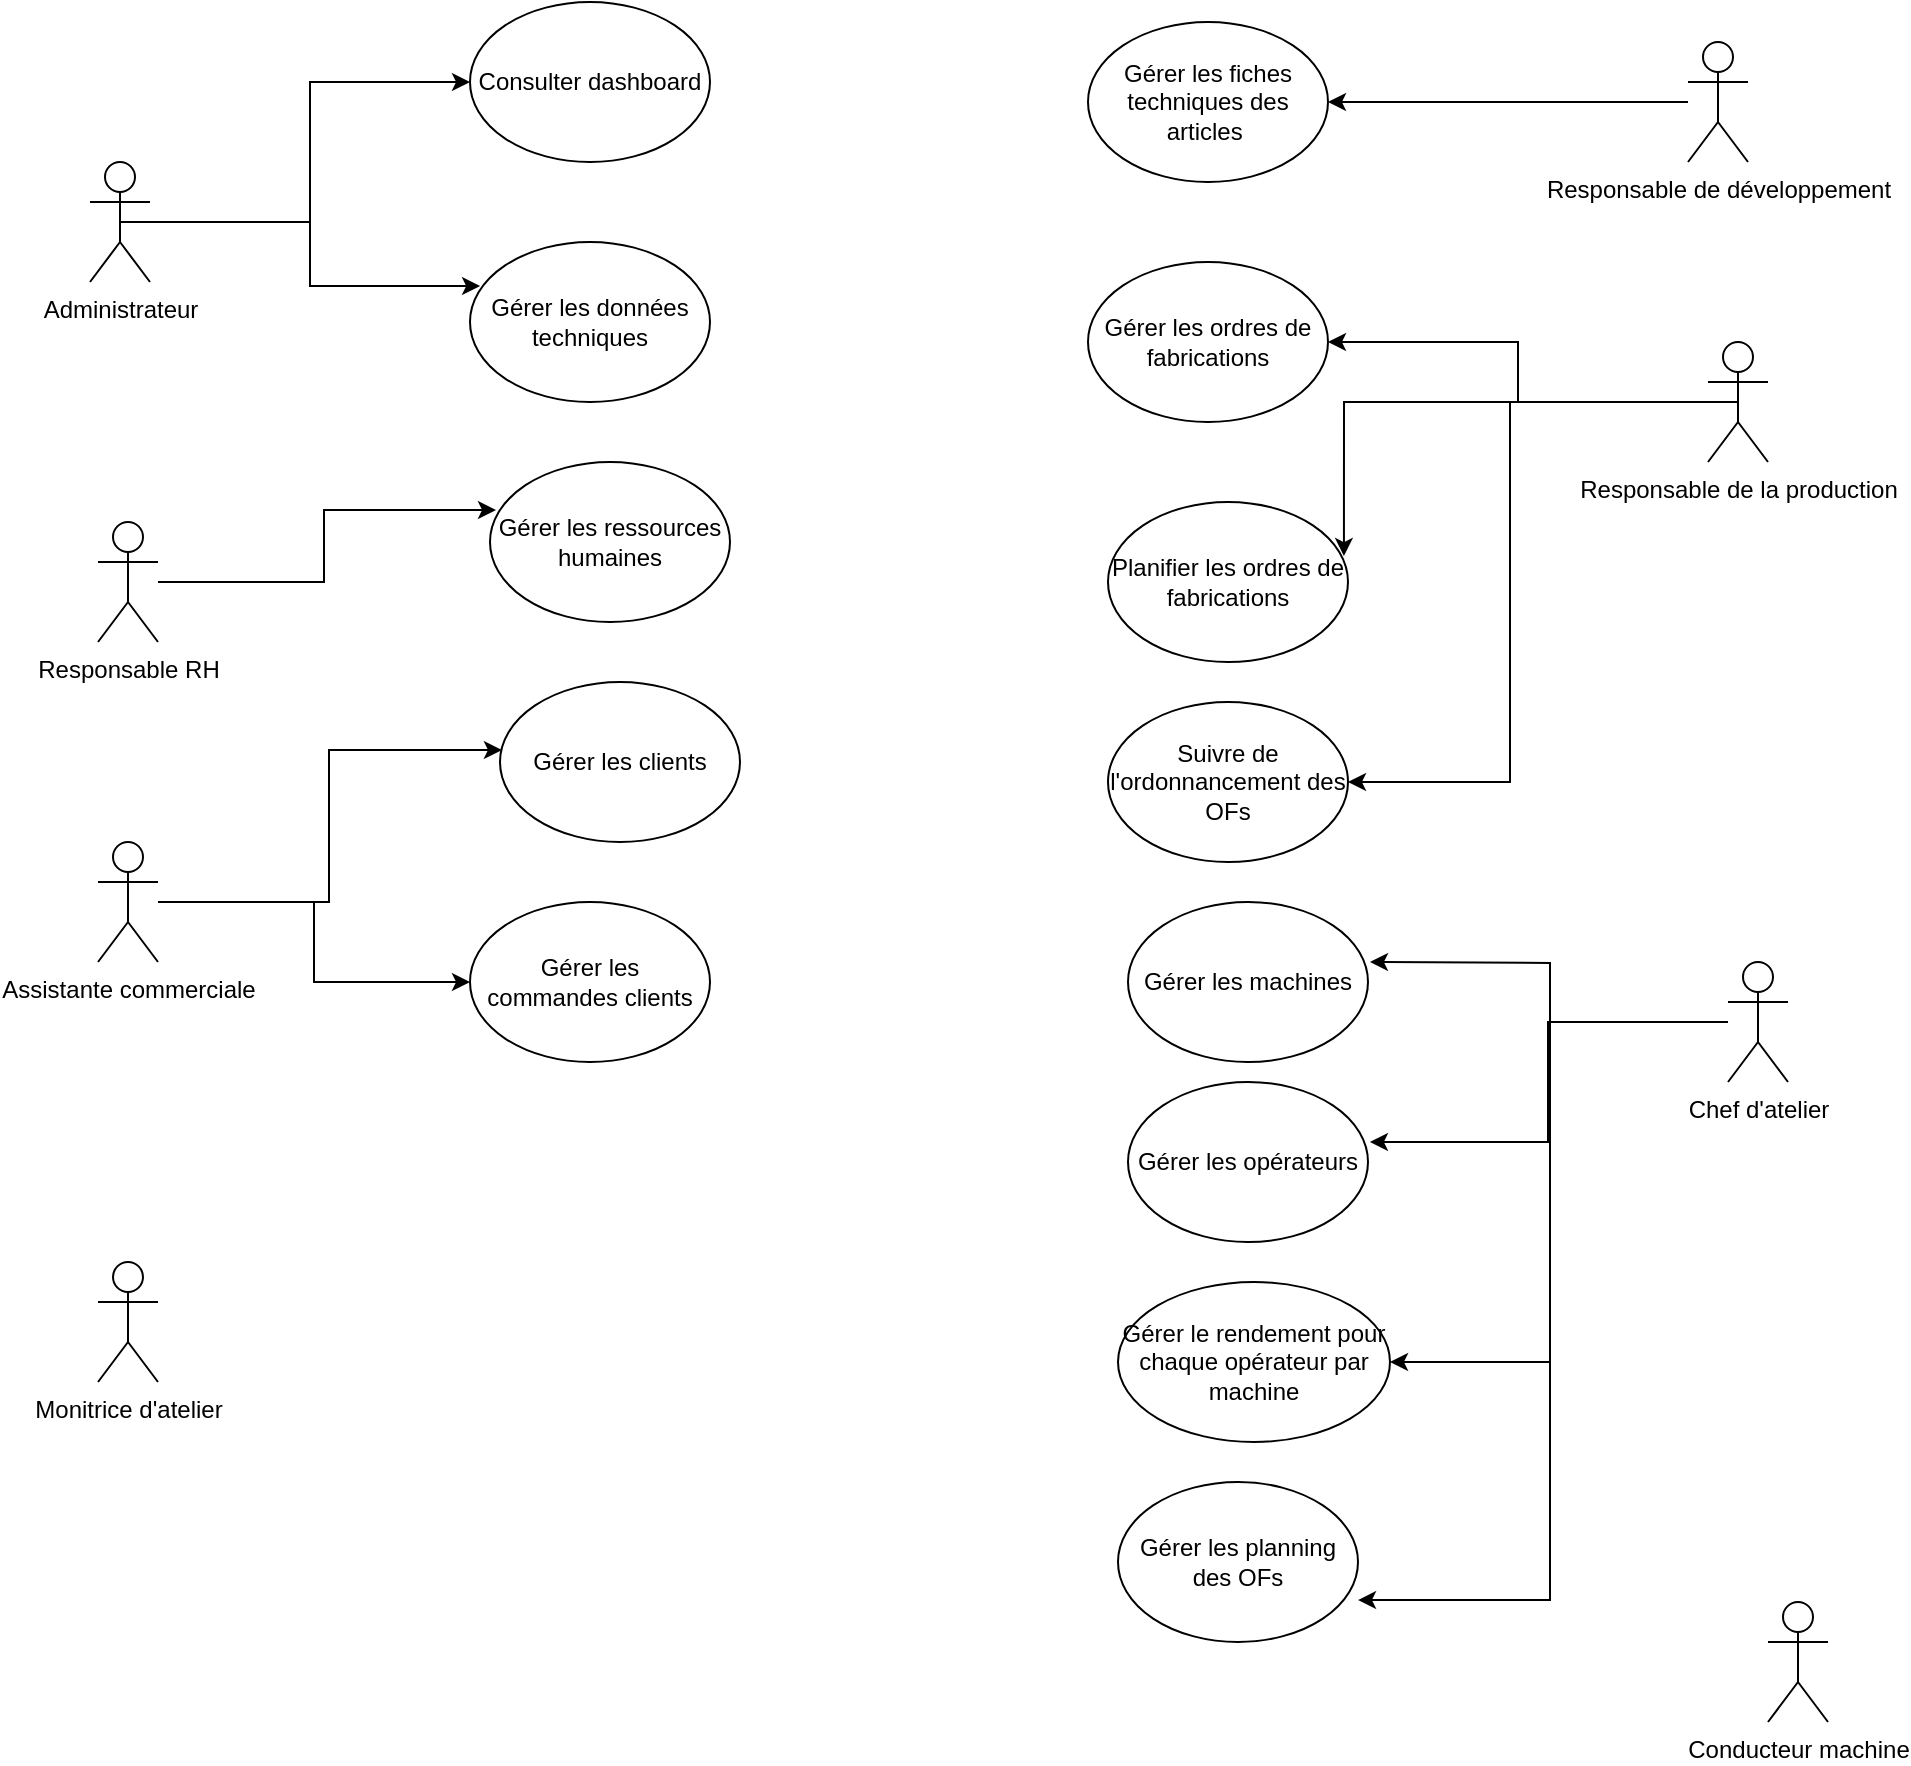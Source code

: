<mxfile version="20.3.7" type="gitlab">
  <diagram id="R2lEEEUBdFMjLlhIrx00" name="Page-1">
    <mxGraphModel dx="1422" dy="1902" grid="1" gridSize="10" guides="1" tooltips="1" connect="1" arrows="1" fold="1" page="1" pageScale="1" pageWidth="850" pageHeight="1100" math="0" shadow="0" extFonts="Permanent Marker^https://fonts.googleapis.com/css?family=Permanent+Marker">
      <root>
        <mxCell id="0" />
        <mxCell id="1" parent="0" />
        <mxCell id="FwX2CeR1oTPyir31EzKj-26" style="edgeStyle=orthogonalEdgeStyle;rounded=0;orthogonalLoop=1;jettySize=auto;html=1;entryX=0.025;entryY=0.3;entryDx=0;entryDy=0;entryPerimeter=0;" edge="1" parent="1" source="FwX2CeR1oTPyir31EzKj-1" target="FwX2CeR1oTPyir31EzKj-17">
          <mxGeometry relative="1" as="geometry" />
        </mxCell>
        <mxCell id="FwX2CeR1oTPyir31EzKj-1" value="Responsable RH" style="shape=umlActor;verticalLabelPosition=bottom;verticalAlign=top;html=1;outlineConnect=0;" vertex="1" parent="1">
          <mxGeometry x="104" y="60" width="30" height="60" as="geometry" />
        </mxCell>
        <mxCell id="FwX2CeR1oTPyir31EzKj-27" style="edgeStyle=orthogonalEdgeStyle;rounded=0;orthogonalLoop=1;jettySize=auto;html=1;entryX=0.008;entryY=0.425;entryDx=0;entryDy=0;entryPerimeter=0;" edge="1" parent="1" source="FwX2CeR1oTPyir31EzKj-3" target="FwX2CeR1oTPyir31EzKj-18">
          <mxGeometry relative="1" as="geometry" />
        </mxCell>
        <mxCell id="FwX2CeR1oTPyir31EzKj-28" style="edgeStyle=orthogonalEdgeStyle;rounded=0;orthogonalLoop=1;jettySize=auto;html=1;entryX=0;entryY=0.5;entryDx=0;entryDy=0;" edge="1" parent="1" source="FwX2CeR1oTPyir31EzKj-3" target="FwX2CeR1oTPyir31EzKj-19">
          <mxGeometry relative="1" as="geometry" />
        </mxCell>
        <mxCell id="FwX2CeR1oTPyir31EzKj-3" value="Assistante commerciale" style="shape=umlActor;verticalLabelPosition=bottom;verticalAlign=top;html=1;outlineConnect=0;" vertex="1" parent="1">
          <mxGeometry x="104" y="220" width="30" height="60" as="geometry" />
        </mxCell>
        <mxCell id="FwX2CeR1oTPyir31EzKj-29" style="edgeStyle=orthogonalEdgeStyle;rounded=0;orthogonalLoop=1;jettySize=auto;html=1;" edge="1" parent="1" source="FwX2CeR1oTPyir31EzKj-4" target="FwX2CeR1oTPyir31EzKj-20">
          <mxGeometry relative="1" as="geometry" />
        </mxCell>
        <mxCell id="FwX2CeR1oTPyir31EzKj-4" value="Responsable de développement" style="shape=umlActor;verticalLabelPosition=bottom;verticalAlign=top;html=1;outlineConnect=0;" vertex="1" parent="1">
          <mxGeometry x="899" y="-180" width="30" height="60" as="geometry" />
        </mxCell>
        <mxCell id="FwX2CeR1oTPyir31EzKj-33" style="edgeStyle=orthogonalEdgeStyle;rounded=0;orthogonalLoop=1;jettySize=auto;html=1;exitX=0.5;exitY=0.5;exitDx=0;exitDy=0;exitPerimeter=0;entryX=1;entryY=0.5;entryDx=0;entryDy=0;" edge="1" parent="1" source="FwX2CeR1oTPyir31EzKj-5" target="FwX2CeR1oTPyir31EzKj-21">
          <mxGeometry relative="1" as="geometry" />
        </mxCell>
        <mxCell id="FwX2CeR1oTPyir31EzKj-34" style="edgeStyle=orthogonalEdgeStyle;rounded=0;orthogonalLoop=1;jettySize=auto;html=1;entryX=0.983;entryY=0.338;entryDx=0;entryDy=0;entryPerimeter=0;" edge="1" parent="1" source="FwX2CeR1oTPyir31EzKj-5" target="FwX2CeR1oTPyir31EzKj-22">
          <mxGeometry relative="1" as="geometry" />
        </mxCell>
        <mxCell id="FwX2CeR1oTPyir31EzKj-35" style="edgeStyle=orthogonalEdgeStyle;rounded=0;orthogonalLoop=1;jettySize=auto;html=1;entryX=1;entryY=0.5;entryDx=0;entryDy=0;" edge="1" parent="1" source="FwX2CeR1oTPyir31EzKj-5" target="FwX2CeR1oTPyir31EzKj-23">
          <mxGeometry relative="1" as="geometry">
            <Array as="points">
              <mxPoint x="810" />
              <mxPoint x="810" y="190" />
            </Array>
          </mxGeometry>
        </mxCell>
        <mxCell id="FwX2CeR1oTPyir31EzKj-5" value="Responsable de la production" style="shape=umlActor;verticalLabelPosition=bottom;verticalAlign=top;html=1;outlineConnect=0;" vertex="1" parent="1">
          <mxGeometry x="909" y="-30" width="30" height="60" as="geometry" />
        </mxCell>
        <mxCell id="FwX2CeR1oTPyir31EzKj-40" style="edgeStyle=orthogonalEdgeStyle;rounded=0;orthogonalLoop=1;jettySize=auto;html=1;" edge="1" parent="1" source="FwX2CeR1oTPyir31EzKj-6">
          <mxGeometry relative="1" as="geometry">
            <mxPoint x="740" y="280" as="targetPoint" />
          </mxGeometry>
        </mxCell>
        <mxCell id="FwX2CeR1oTPyir31EzKj-41" style="edgeStyle=orthogonalEdgeStyle;rounded=0;orthogonalLoop=1;jettySize=auto;html=1;entryX=1.008;entryY=0.375;entryDx=0;entryDy=0;entryPerimeter=0;" edge="1" parent="1" source="FwX2CeR1oTPyir31EzKj-6" target="FwX2CeR1oTPyir31EzKj-38">
          <mxGeometry relative="1" as="geometry" />
        </mxCell>
        <mxCell id="FwX2CeR1oTPyir31EzKj-42" style="edgeStyle=orthogonalEdgeStyle;rounded=0;orthogonalLoop=1;jettySize=auto;html=1;entryX=1;entryY=0.5;entryDx=0;entryDy=0;" edge="1" parent="1" source="FwX2CeR1oTPyir31EzKj-6" target="FwX2CeR1oTPyir31EzKj-39">
          <mxGeometry relative="1" as="geometry">
            <Array as="points">
              <mxPoint x="830" y="310" />
              <mxPoint x="830" y="480" />
            </Array>
          </mxGeometry>
        </mxCell>
        <mxCell id="FwX2CeR1oTPyir31EzKj-44" style="edgeStyle=orthogonalEdgeStyle;rounded=0;orthogonalLoop=1;jettySize=auto;html=1;entryX=1;entryY=0.738;entryDx=0;entryDy=0;entryPerimeter=0;" edge="1" parent="1" source="FwX2CeR1oTPyir31EzKj-6" target="FwX2CeR1oTPyir31EzKj-37">
          <mxGeometry relative="1" as="geometry">
            <Array as="points">
              <mxPoint x="830" y="310" />
              <mxPoint x="830" y="599" />
            </Array>
          </mxGeometry>
        </mxCell>
        <mxCell id="FwX2CeR1oTPyir31EzKj-6" value="Chef d&#39;atelier" style="shape=umlActor;verticalLabelPosition=bottom;verticalAlign=top;html=1;outlineConnect=0;" vertex="1" parent="1">
          <mxGeometry x="919" y="280" width="30" height="60" as="geometry" />
        </mxCell>
        <mxCell id="FwX2CeR1oTPyir31EzKj-7" value="Conducteur machine" style="shape=umlActor;verticalLabelPosition=bottom;verticalAlign=top;html=1;outlineConnect=0;" vertex="1" parent="1">
          <mxGeometry x="939" y="600" width="30" height="60" as="geometry" />
        </mxCell>
        <mxCell id="FwX2CeR1oTPyir31EzKj-8" value="Monitrice d&#39;atelier" style="shape=umlActor;verticalLabelPosition=bottom;verticalAlign=top;html=1;outlineConnect=0;" vertex="1" parent="1">
          <mxGeometry x="104" y="430" width="30" height="60" as="geometry" />
        </mxCell>
        <mxCell id="FwX2CeR1oTPyir31EzKj-14" value="Consulter dashboard" style="ellipse;whiteSpace=wrap;html=1;" vertex="1" parent="1">
          <mxGeometry x="290" y="-200" width="120" height="80" as="geometry" />
        </mxCell>
        <mxCell id="FwX2CeR1oTPyir31EzKj-24" style="edgeStyle=orthogonalEdgeStyle;rounded=0;orthogonalLoop=1;jettySize=auto;html=1;exitX=0.5;exitY=0.5;exitDx=0;exitDy=0;exitPerimeter=0;entryX=0;entryY=0.5;entryDx=0;entryDy=0;" edge="1" parent="1" source="FwX2CeR1oTPyir31EzKj-15" target="FwX2CeR1oTPyir31EzKj-14">
          <mxGeometry relative="1" as="geometry" />
        </mxCell>
        <mxCell id="FwX2CeR1oTPyir31EzKj-25" style="edgeStyle=orthogonalEdgeStyle;rounded=0;orthogonalLoop=1;jettySize=auto;html=1;entryX=0.042;entryY=0.275;entryDx=0;entryDy=0;entryPerimeter=0;" edge="1" parent="1" source="FwX2CeR1oTPyir31EzKj-15" target="FwX2CeR1oTPyir31EzKj-16">
          <mxGeometry relative="1" as="geometry" />
        </mxCell>
        <mxCell id="FwX2CeR1oTPyir31EzKj-15" value="Administrateur" style="shape=umlActor;verticalLabelPosition=bottom;verticalAlign=top;html=1;outlineConnect=0;" vertex="1" parent="1">
          <mxGeometry x="100" y="-120" width="30" height="60" as="geometry" />
        </mxCell>
        <mxCell id="FwX2CeR1oTPyir31EzKj-16" value="Gérer les données techniques" style="ellipse;whiteSpace=wrap;html=1;" vertex="1" parent="1">
          <mxGeometry x="290" y="-80" width="120" height="80" as="geometry" />
        </mxCell>
        <mxCell id="FwX2CeR1oTPyir31EzKj-17" value="Gérer les ressources humaines" style="ellipse;whiteSpace=wrap;html=1;" vertex="1" parent="1">
          <mxGeometry x="300" y="30" width="120" height="80" as="geometry" />
        </mxCell>
        <mxCell id="FwX2CeR1oTPyir31EzKj-18" value="Gérer les clients" style="ellipse;whiteSpace=wrap;html=1;" vertex="1" parent="1">
          <mxGeometry x="305" y="140" width="120" height="80" as="geometry" />
        </mxCell>
        <mxCell id="FwX2CeR1oTPyir31EzKj-19" value="Gérer les commandes clients" style="ellipse;whiteSpace=wrap;html=1;" vertex="1" parent="1">
          <mxGeometry x="290" y="250" width="120" height="80" as="geometry" />
        </mxCell>
        <mxCell id="FwX2CeR1oTPyir31EzKj-20" value="Gérer les fiches techniques des articles&amp;nbsp;" style="ellipse;whiteSpace=wrap;html=1;" vertex="1" parent="1">
          <mxGeometry x="599" y="-190" width="120" height="80" as="geometry" />
        </mxCell>
        <mxCell id="FwX2CeR1oTPyir31EzKj-21" value="Gérer les ordres de fabrications" style="ellipse;whiteSpace=wrap;html=1;" vertex="1" parent="1">
          <mxGeometry x="599" y="-70" width="120" height="80" as="geometry" />
        </mxCell>
        <mxCell id="FwX2CeR1oTPyir31EzKj-22" value="Planifier les ordres de fabrications" style="ellipse;whiteSpace=wrap;html=1;" vertex="1" parent="1">
          <mxGeometry x="609" y="50" width="120" height="80" as="geometry" />
        </mxCell>
        <mxCell id="FwX2CeR1oTPyir31EzKj-23" value="Suivre de l&#39;ordonnancement des OFs" style="ellipse;whiteSpace=wrap;html=1;" vertex="1" parent="1">
          <mxGeometry x="609" y="150" width="120" height="80" as="geometry" />
        </mxCell>
        <mxCell id="FwX2CeR1oTPyir31EzKj-36" value="Gérer les machines" style="ellipse;whiteSpace=wrap;html=1;" vertex="1" parent="1">
          <mxGeometry x="619" y="250" width="120" height="80" as="geometry" />
        </mxCell>
        <mxCell id="FwX2CeR1oTPyir31EzKj-37" value="Gérer les planning des OFs" style="ellipse;whiteSpace=wrap;html=1;" vertex="1" parent="1">
          <mxGeometry x="614" y="540" width="120" height="80" as="geometry" />
        </mxCell>
        <mxCell id="FwX2CeR1oTPyir31EzKj-38" value="Gérer les opérateurs" style="ellipse;whiteSpace=wrap;html=1;" vertex="1" parent="1">
          <mxGeometry x="619" y="340" width="120" height="80" as="geometry" />
        </mxCell>
        <mxCell id="FwX2CeR1oTPyir31EzKj-39" value="Gérer le rendement pour chaque opérateur par machine" style="ellipse;whiteSpace=wrap;html=1;" vertex="1" parent="1">
          <mxGeometry x="614" y="440" width="136" height="80" as="geometry" />
        </mxCell>
      </root>
    </mxGraphModel>
  </diagram>
</mxfile>
